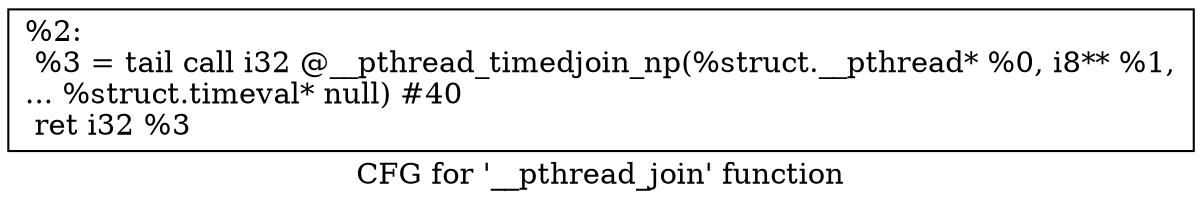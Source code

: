 digraph "CFG for '__pthread_join' function" {
	label="CFG for '__pthread_join' function";

	Node0x1cfd670 [shape=record,label="{%2:\l  %3 = tail call i32 @__pthread_timedjoin_np(%struct.__pthread* %0, i8** %1,\l... %struct.timeval* null) #40\l  ret i32 %3\l}"];
}
